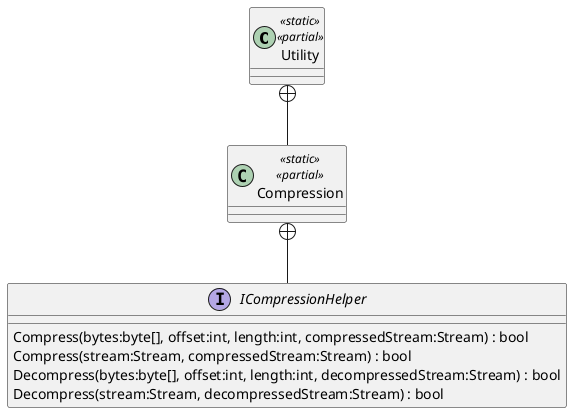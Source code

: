 @startuml
class Utility <<static>> <<partial>> {
}
class Compression <<static>> <<partial>> {
}
interface ICompressionHelper {
    Compress(bytes:byte[], offset:int, length:int, compressedStream:Stream) : bool
    Compress(stream:Stream, compressedStream:Stream) : bool
    Decompress(bytes:byte[], offset:int, length:int, decompressedStream:Stream) : bool
    Decompress(stream:Stream, decompressedStream:Stream) : bool
}
Utility +-- Compression
Compression +-- ICompressionHelper
@enduml
